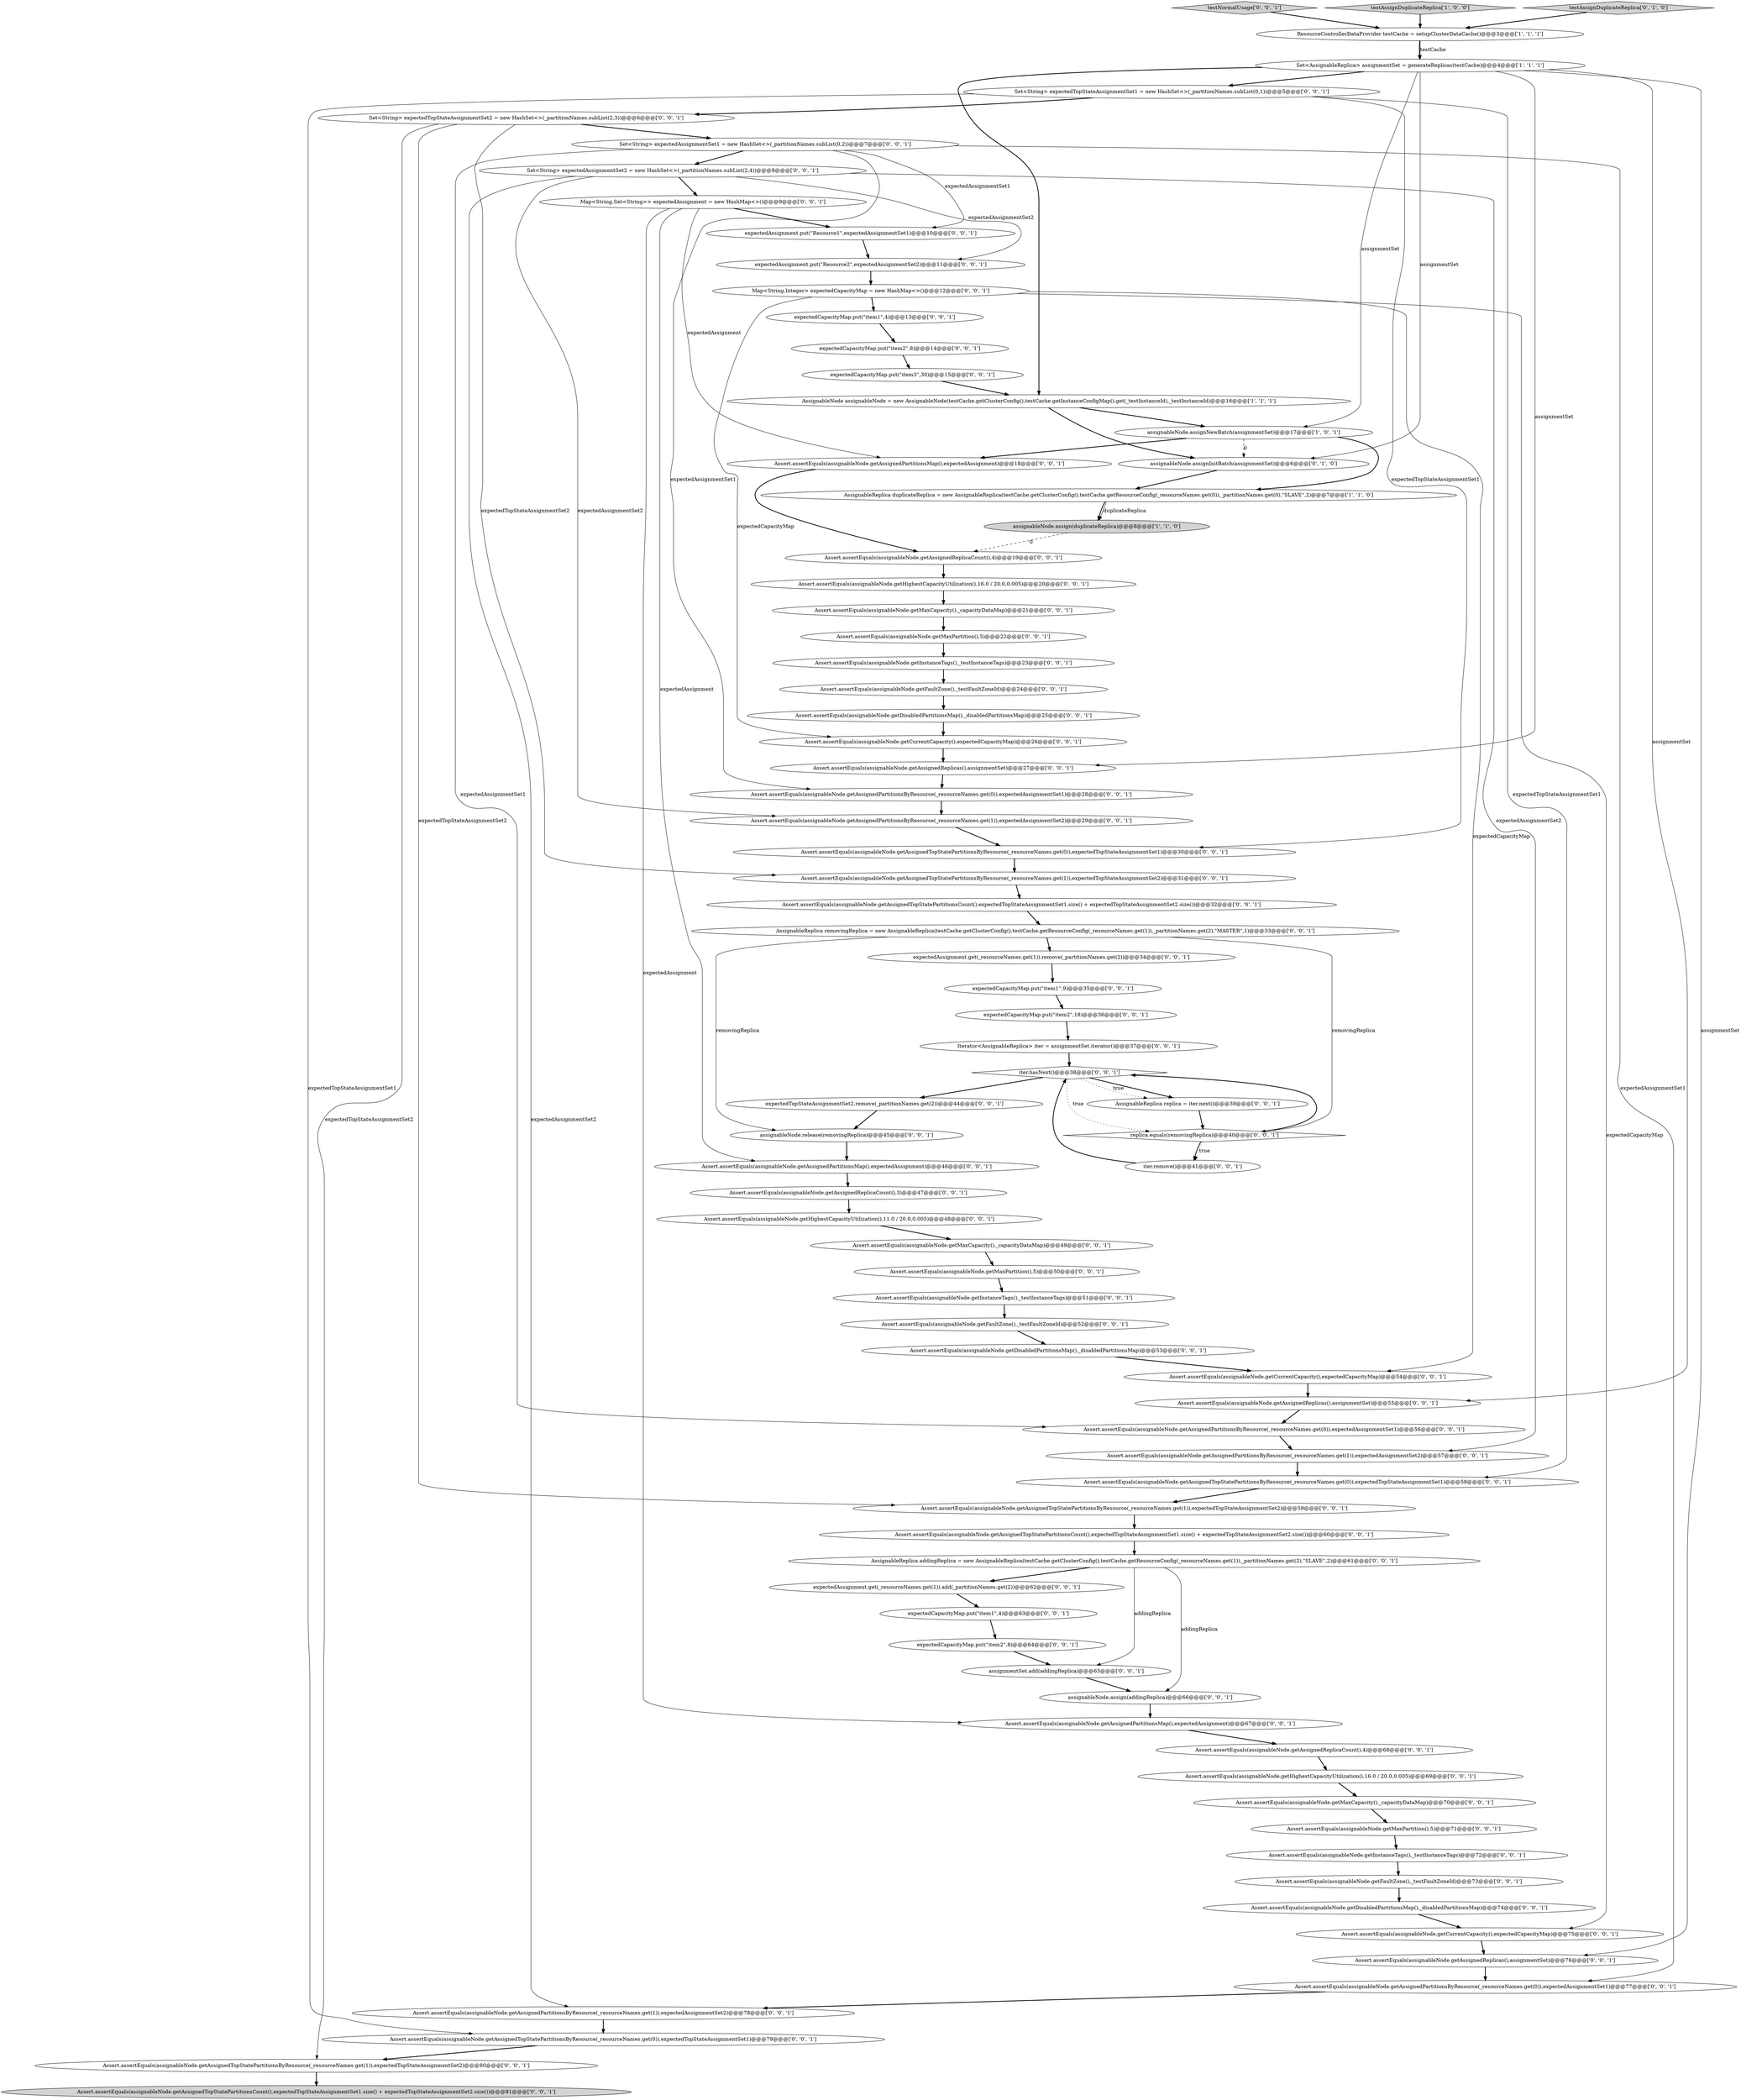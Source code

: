 digraph {
41 [style = filled, label = "assignmentSet.add(addingReplica)@@@65@@@['0', '0', '1']", fillcolor = white, shape = ellipse image = "AAA0AAABBB3BBB"];
17 [style = filled, label = "Map<String,Set<String>> expectedAssignment = new HashMap<>()@@@9@@@['0', '0', '1']", fillcolor = white, shape = ellipse image = "AAA0AAABBB3BBB"];
59 [style = filled, label = "Assert.assertEquals(assignableNode.getAssignedReplicas(),assignmentSet)@@@76@@@['0', '0', '1']", fillcolor = white, shape = ellipse image = "AAA0AAABBB3BBB"];
23 [style = filled, label = "Assert.assertEquals(assignableNode.getMaxCapacity(),_capacityDataMap)@@@70@@@['0', '0', '1']", fillcolor = white, shape = ellipse image = "AAA0AAABBB3BBB"];
78 [style = filled, label = "Assert.assertEquals(assignableNode.getMaxCapacity(),_capacityDataMap)@@@49@@@['0', '0', '1']", fillcolor = white, shape = ellipse image = "AAA0AAABBB3BBB"];
73 [style = filled, label = "assignableNode.release(removingReplica)@@@45@@@['0', '0', '1']", fillcolor = white, shape = ellipse image = "AAA0AAABBB3BBB"];
81 [style = filled, label = "testNormalUsage['0', '0', '1']", fillcolor = lightgray, shape = diamond image = "AAA0AAABBB3BBB"];
82 [style = filled, label = "Assert.assertEquals(assignableNode.getAssignedTopStatePartitionsByResource(_resourceNames.get(1)),expectedTopStateAssignmentSet2)@@@31@@@['0', '0', '1']", fillcolor = white, shape = ellipse image = "AAA0AAABBB3BBB"];
37 [style = filled, label = "Assert.assertEquals(assignableNode.getAssignedTopStatePartitionsCount(),expectedTopStateAssignmentSet1.size() + expectedTopStateAssignmentSet2.size())@@@60@@@['0', '0', '1']", fillcolor = white, shape = ellipse image = "AAA0AAABBB3BBB"];
40 [style = filled, label = "Assert.assertEquals(assignableNode.getAssignedPartitionsByResource(_resourceNames.get(1)),expectedAssignmentSet2)@@@78@@@['0', '0', '1']", fillcolor = white, shape = ellipse image = "AAA0AAABBB3BBB"];
65 [style = filled, label = "Assert.assertEquals(assignableNode.getHighestCapacityUtilization(),11.0 / 20.0,0.005)@@@48@@@['0', '0', '1']", fillcolor = white, shape = ellipse image = "AAA0AAABBB3BBB"];
68 [style = filled, label = "expectedAssignment.get(_resourceNames.get(1)).remove(_partitionNames.get(2))@@@34@@@['0', '0', '1']", fillcolor = white, shape = ellipse image = "AAA0AAABBB3BBB"];
31 [style = filled, label = "expectedCapacityMap.put(\"item3\",30)@@@15@@@['0', '0', '1']", fillcolor = white, shape = ellipse image = "AAA0AAABBB3BBB"];
53 [style = filled, label = "Set<String> expectedTopStateAssignmentSet1 = new HashSet<>(_partitionNames.subList(0,1))@@@5@@@['0', '0', '1']", fillcolor = white, shape = ellipse image = "AAA0AAABBB3BBB"];
79 [style = filled, label = "Assert.assertEquals(assignableNode.getDisabledPartitionsMap(),_disabledPartitionsMap)@@@74@@@['0', '0', '1']", fillcolor = white, shape = ellipse image = "AAA0AAABBB3BBB"];
61 [style = filled, label = "Iterator<AssignableReplica> iter = assignmentSet.iterator()@@@37@@@['0', '0', '1']", fillcolor = white, shape = ellipse image = "AAA0AAABBB3BBB"];
48 [style = filled, label = "expectedTopStateAssignmentSet2.remove(_partitionNames.get(2))@@@44@@@['0', '0', '1']", fillcolor = white, shape = ellipse image = "AAA0AAABBB3BBB"];
75 [style = filled, label = "Assert.assertEquals(assignableNode.getAssignedReplicaCount(),3)@@@47@@@['0', '0', '1']", fillcolor = white, shape = ellipse image = "AAA0AAABBB3BBB"];
58 [style = filled, label = "Assert.assertEquals(assignableNode.getMaxPartition(),5)@@@22@@@['0', '0', '1']", fillcolor = white, shape = ellipse image = "AAA0AAABBB3BBB"];
64 [style = filled, label = "Assert.assertEquals(assignableNode.getMaxPartition(),5)@@@50@@@['0', '0', '1']", fillcolor = white, shape = ellipse image = "AAA0AAABBB3BBB"];
34 [style = filled, label = "Assert.assertEquals(assignableNode.getAssignedReplicaCount(),4)@@@19@@@['0', '0', '1']", fillcolor = white, shape = ellipse image = "AAA0AAABBB3BBB"];
1 [style = filled, label = "Set<AssignableReplica> assignmentSet = generateReplicas(testCache)@@@4@@@['1', '1', '1']", fillcolor = white, shape = ellipse image = "AAA0AAABBB1BBB"];
38 [style = filled, label = "Assert.assertEquals(assignableNode.getAssignedPartitionsByResource(_resourceNames.get(1)),expectedAssignmentSet2)@@@29@@@['0', '0', '1']", fillcolor = white, shape = ellipse image = "AAA0AAABBB3BBB"];
51 [style = filled, label = "Assert.assertEquals(assignableNode.getAssignedReplicas(),assignmentSet)@@@27@@@['0', '0', '1']", fillcolor = white, shape = ellipse image = "AAA0AAABBB3BBB"];
11 [style = filled, label = "Assert.assertEquals(assignableNode.getCurrentCapacity(),expectedCapacityMap)@@@54@@@['0', '0', '1']", fillcolor = white, shape = ellipse image = "AAA0AAABBB3BBB"];
57 [style = filled, label = "Assert.assertEquals(assignableNode.getAssignedReplicas(),assignmentSet)@@@55@@@['0', '0', '1']", fillcolor = white, shape = ellipse image = "AAA0AAABBB3BBB"];
18 [style = filled, label = "Map<String,Integer> expectedCapacityMap = new HashMap<>()@@@12@@@['0', '0', '1']", fillcolor = white, shape = ellipse image = "AAA0AAABBB3BBB"];
54 [style = filled, label = "Assert.assertEquals(assignableNode.getAssignedPartitionsByResource(_resourceNames.get(1)),expectedAssignmentSet2)@@@57@@@['0', '0', '1']", fillcolor = white, shape = ellipse image = "AAA0AAABBB3BBB"];
4 [style = filled, label = "assignableNode.assignNewBatch(assignmentSet)@@@17@@@['1', '0', '1']", fillcolor = white, shape = ellipse image = "AAA0AAABBB1BBB"];
25 [style = filled, label = "Assert.assertEquals(assignableNode.getFaultZone(),_testFaultZoneId)@@@52@@@['0', '0', '1']", fillcolor = white, shape = ellipse image = "AAA0AAABBB3BBB"];
6 [style = filled, label = "assignableNode.assign(duplicateReplica)@@@8@@@['1', '1', '0']", fillcolor = lightgray, shape = ellipse image = "AAA0AAABBB1BBB"];
76 [style = filled, label = "Assert.assertEquals(assignableNode.getAssignedTopStatePartitionsByResource(_resourceNames.get(1)),expectedTopStateAssignmentSet2)@@@59@@@['0', '0', '1']", fillcolor = white, shape = ellipse image = "AAA0AAABBB3BBB"];
20 [style = filled, label = "Assert.assertEquals(assignableNode.getAssignedPartitionsByResource(_resourceNames.get(0)),expectedAssignmentSet1)@@@28@@@['0', '0', '1']", fillcolor = white, shape = ellipse image = "AAA0AAABBB3BBB"];
63 [style = filled, label = "Assert.assertEquals(assignableNode.getMaxCapacity(),_capacityDataMap)@@@21@@@['0', '0', '1']", fillcolor = white, shape = ellipse image = "AAA0AAABBB3BBB"];
62 [style = filled, label = "expectedAssignment.put(\"Resource2\",expectedAssignmentSet2)@@@11@@@['0', '0', '1']", fillcolor = white, shape = ellipse image = "AAA0AAABBB3BBB"];
35 [style = filled, label = "Assert.assertEquals(assignableNode.getCurrentCapacity(),expectedCapacityMap)@@@75@@@['0', '0', '1']", fillcolor = white, shape = ellipse image = "AAA0AAABBB3BBB"];
5 [style = filled, label = "AssignableNode assignableNode = new AssignableNode(testCache.getClusterConfig(),testCache.getInstanceConfigMap().get(_testInstanceId),_testInstanceId)@@@16@@@['1', '1', '1']", fillcolor = white, shape = ellipse image = "AAA0AAABBB1BBB"];
3 [style = filled, label = "AssignableReplica duplicateReplica = new AssignableReplica(testCache.getClusterConfig(),testCache.getResourceConfig(_resourceNames.get(0)),_partitionNames.get(0),\"SLAVE\",2)@@@7@@@['1', '1', '0']", fillcolor = white, shape = ellipse image = "AAA0AAABBB1BBB"];
9 [style = filled, label = "Assert.assertEquals(assignableNode.getAssignedTopStatePartitionsByResource(_resourceNames.get(0)),expectedTopStateAssignmentSet1)@@@30@@@['0', '0', '1']", fillcolor = white, shape = ellipse image = "AAA0AAABBB3BBB"];
13 [style = filled, label = "Assert.assertEquals(assignableNode.getDisabledPartitionsMap(),_disabledPartitionsMap)@@@53@@@['0', '0', '1']", fillcolor = white, shape = ellipse image = "AAA0AAABBB3BBB"];
16 [style = filled, label = "Assert.assertEquals(assignableNode.getAssignedTopStatePartitionsCount(),expectedTopStateAssignmentSet1.size() + expectedTopStateAssignmentSet2.size())@@@81@@@['0', '0', '1']", fillcolor = lightgray, shape = ellipse image = "AAA0AAABBB3BBB"];
15 [style = filled, label = "Assert.assertEquals(assignableNode.getInstanceTags(),_testInstanceTags)@@@72@@@['0', '0', '1']", fillcolor = white, shape = ellipse image = "AAA0AAABBB3BBB"];
45 [style = filled, label = "Assert.assertEquals(assignableNode.getHighestCapacityUtilization(),16.0 / 20.0,0.005)@@@69@@@['0', '0', '1']", fillcolor = white, shape = ellipse image = "AAA0AAABBB3BBB"];
46 [style = filled, label = "Assert.assertEquals(assignableNode.getInstanceTags(),_testInstanceTags)@@@23@@@['0', '0', '1']", fillcolor = white, shape = ellipse image = "AAA0AAABBB3BBB"];
50 [style = filled, label = "Assert.assertEquals(assignableNode.getAssignedReplicaCount(),4)@@@68@@@['0', '0', '1']", fillcolor = white, shape = ellipse image = "AAA0AAABBB3BBB"];
69 [style = filled, label = "replica.equals(removingReplica)@@@40@@@['0', '0', '1']", fillcolor = white, shape = diamond image = "AAA0AAABBB3BBB"];
44 [style = filled, label = "Set<String> expectedTopStateAssignmentSet2 = new HashSet<>(_partitionNames.subList(2,3))@@@6@@@['0', '0', '1']", fillcolor = white, shape = ellipse image = "AAA0AAABBB3BBB"];
24 [style = filled, label = "Assert.assertEquals(assignableNode.getAssignedPartitionsMap(),expectedAssignment)@@@67@@@['0', '0', '1']", fillcolor = white, shape = ellipse image = "AAA0AAABBB3BBB"];
74 [style = filled, label = "AssignableReplica addingReplica = new AssignableReplica(testCache.getClusterConfig(),testCache.getResourceConfig(_resourceNames.get(1)),_partitionNames.get(2),\"SLAVE\",2)@@@61@@@['0', '0', '1']", fillcolor = white, shape = ellipse image = "AAA0AAABBB3BBB"];
19 [style = filled, label = "Assert.assertEquals(assignableNode.getCurrentCapacity(),expectedCapacityMap)@@@26@@@['0', '0', '1']", fillcolor = white, shape = ellipse image = "AAA0AAABBB3BBB"];
8 [style = filled, label = "assignableNode.assignInitBatch(assignmentSet)@@@6@@@['0', '1', '0']", fillcolor = white, shape = ellipse image = "AAA1AAABBB2BBB"];
28 [style = filled, label = "Assert.assertEquals(assignableNode.getAssignedPartitionsByResource(_resourceNames.get(0)),expectedAssignmentSet1)@@@77@@@['0', '0', '1']", fillcolor = white, shape = ellipse image = "AAA0AAABBB3BBB"];
70 [style = filled, label = "Assert.assertEquals(assignableNode.getMaxPartition(),5)@@@71@@@['0', '0', '1']", fillcolor = white, shape = ellipse image = "AAA0AAABBB3BBB"];
22 [style = filled, label = "expectedCapacityMap.put(\"item1\",4)@@@13@@@['0', '0', '1']", fillcolor = white, shape = ellipse image = "AAA0AAABBB3BBB"];
27 [style = filled, label = "Set<String> expectedAssignmentSet1 = new HashSet<>(_partitionNames.subList(0,2))@@@7@@@['0', '0', '1']", fillcolor = white, shape = ellipse image = "AAA0AAABBB3BBB"];
36 [style = filled, label = "iter.hasNext()@@@38@@@['0', '0', '1']", fillcolor = white, shape = diamond image = "AAA0AAABBB3BBB"];
2 [style = filled, label = "testAssignDuplicateReplica['1', '0', '0']", fillcolor = lightgray, shape = diamond image = "AAA0AAABBB1BBB"];
71 [style = filled, label = "Assert.assertEquals(assignableNode.getAssignedTopStatePartitionsByResource(_resourceNames.get(0)),expectedTopStateAssignmentSet1)@@@79@@@['0', '0', '1']", fillcolor = white, shape = ellipse image = "AAA0AAABBB3BBB"];
26 [style = filled, label = "AssignableReplica removingReplica = new AssignableReplica(testCache.getClusterConfig(),testCache.getResourceConfig(_resourceNames.get(1)),_partitionNames.get(2),\"MASTER\",1)@@@33@@@['0', '0', '1']", fillcolor = white, shape = ellipse image = "AAA0AAABBB3BBB"];
32 [style = filled, label = "AssignableReplica replica = iter.next()@@@39@@@['0', '0', '1']", fillcolor = white, shape = ellipse image = "AAA0AAABBB3BBB"];
52 [style = filled, label = "expectedCapacityMap.put(\"item2\",18)@@@36@@@['0', '0', '1']", fillcolor = white, shape = ellipse image = "AAA0AAABBB3BBB"];
7 [style = filled, label = "testAssignDuplicateReplica['0', '1', '0']", fillcolor = lightgray, shape = diamond image = "AAA0AAABBB2BBB"];
60 [style = filled, label = "Assert.assertEquals(assignableNode.getDisabledPartitionsMap(),_disabledPartitionsMap)@@@25@@@['0', '0', '1']", fillcolor = white, shape = ellipse image = "AAA0AAABBB3BBB"];
56 [style = filled, label = "Assert.assertEquals(assignableNode.getAssignedPartitionsMap(),expectedAssignment)@@@46@@@['0', '0', '1']", fillcolor = white, shape = ellipse image = "AAA0AAABBB3BBB"];
42 [style = filled, label = "Assert.assertEquals(assignableNode.getAssignedTopStatePartitionsCount(),expectedTopStateAssignmentSet1.size() + expectedTopStateAssignmentSet2.size())@@@32@@@['0', '0', '1']", fillcolor = white, shape = ellipse image = "AAA0AAABBB3BBB"];
55 [style = filled, label = "Assert.assertEquals(assignableNode.getAssignedTopStatePartitionsByResource(_resourceNames.get(0)),expectedTopStateAssignmentSet1)@@@58@@@['0', '0', '1']", fillcolor = white, shape = ellipse image = "AAA0AAABBB3BBB"];
80 [style = filled, label = "expectedCapacityMap.put(\"item2\",8)@@@64@@@['0', '0', '1']", fillcolor = white, shape = ellipse image = "AAA0AAABBB3BBB"];
72 [style = filled, label = "Set<String> expectedAssignmentSet2 = new HashSet<>(_partitionNames.subList(2,4))@@@8@@@['0', '0', '1']", fillcolor = white, shape = ellipse image = "AAA0AAABBB3BBB"];
12 [style = filled, label = "assignableNode.assign(addingReplica)@@@66@@@['0', '0', '1']", fillcolor = white, shape = ellipse image = "AAA0AAABBB3BBB"];
0 [style = filled, label = "ResourceControllerDataProvider testCache = setupClusterDataCache()@@@3@@@['1', '1', '1']", fillcolor = white, shape = ellipse image = "AAA0AAABBB1BBB"];
43 [style = filled, label = "expectedAssignment.put(\"Resource1\",expectedAssignmentSet1)@@@10@@@['0', '0', '1']", fillcolor = white, shape = ellipse image = "AAA0AAABBB3BBB"];
29 [style = filled, label = "Assert.assertEquals(assignableNode.getFaultZone(),_testFaultZoneId)@@@24@@@['0', '0', '1']", fillcolor = white, shape = ellipse image = "AAA0AAABBB3BBB"];
39 [style = filled, label = "Assert.assertEquals(assignableNode.getAssignedTopStatePartitionsByResource(_resourceNames.get(1)),expectedTopStateAssignmentSet2)@@@80@@@['0', '0', '1']", fillcolor = white, shape = ellipse image = "AAA0AAABBB3BBB"];
67 [style = filled, label = "expectedCapacityMap.put(\"item2\",8)@@@14@@@['0', '0', '1']", fillcolor = white, shape = ellipse image = "AAA0AAABBB3BBB"];
77 [style = filled, label = "iter.remove()@@@41@@@['0', '0', '1']", fillcolor = white, shape = ellipse image = "AAA0AAABBB3BBB"];
10 [style = filled, label = "Assert.assertEquals(assignableNode.getHighestCapacityUtilization(),16.0 / 20.0,0.005)@@@20@@@['0', '0', '1']", fillcolor = white, shape = ellipse image = "AAA0AAABBB3BBB"];
49 [style = filled, label = "expectedAssignment.get(_resourceNames.get(1)).add(_partitionNames.get(2))@@@62@@@['0', '0', '1']", fillcolor = white, shape = ellipse image = "AAA0AAABBB3BBB"];
21 [style = filled, label = "Assert.assertEquals(assignableNode.getAssignedPartitionsMap(),expectedAssignment)@@@18@@@['0', '0', '1']", fillcolor = white, shape = ellipse image = "AAA0AAABBB3BBB"];
14 [style = filled, label = "Assert.assertEquals(assignableNode.getAssignedPartitionsByResource(_resourceNames.get(0)),expectedAssignmentSet1)@@@56@@@['0', '0', '1']", fillcolor = white, shape = ellipse image = "AAA0AAABBB3BBB"];
66 [style = filled, label = "expectedCapacityMap.put(\"item1\",9)@@@35@@@['0', '0', '1']", fillcolor = white, shape = ellipse image = "AAA0AAABBB3BBB"];
30 [style = filled, label = "Assert.assertEquals(assignableNode.getInstanceTags(),_testInstanceTags)@@@51@@@['0', '0', '1']", fillcolor = white, shape = ellipse image = "AAA0AAABBB3BBB"];
33 [style = filled, label = "Assert.assertEquals(assignableNode.getFaultZone(),_testFaultZoneId)@@@73@@@['0', '0', '1']", fillcolor = white, shape = ellipse image = "AAA0AAABBB3BBB"];
47 [style = filled, label = "expectedCapacityMap.put(\"item1\",4)@@@63@@@['0', '0', '1']", fillcolor = white, shape = ellipse image = "AAA0AAABBB3BBB"];
40->71 [style = bold, label=""];
37->74 [style = bold, label=""];
1->53 [style = bold, label=""];
10->63 [style = bold, label=""];
15->33 [style = bold, label=""];
74->49 [style = bold, label=""];
67->31 [style = bold, label=""];
18->19 [style = solid, label="expectedCapacityMap"];
1->59 [style = solid, label="assignmentSet"];
53->44 [style = bold, label=""];
12->24 [style = bold, label=""];
11->57 [style = bold, label=""];
3->6 [style = bold, label=""];
76->37 [style = bold, label=""];
17->56 [style = solid, label="expectedAssignment"];
1->51 [style = solid, label="assignmentSet"];
64->30 [style = bold, label=""];
13->11 [style = bold, label=""];
72->38 [style = solid, label="expectedAssignmentSet2"];
34->10 [style = bold, label=""];
73->56 [style = bold, label=""];
68->66 [style = bold, label=""];
7->0 [style = bold, label=""];
25->13 [style = bold, label=""];
49->47 [style = bold, label=""];
6->34 [style = dashed, label="0"];
47->80 [style = bold, label=""];
71->39 [style = bold, label=""];
29->60 [style = bold, label=""];
66->52 [style = bold, label=""];
4->21 [style = bold, label=""];
4->3 [style = bold, label=""];
1->5 [style = bold, label=""];
24->50 [style = bold, label=""];
52->61 [style = bold, label=""];
44->39 [style = solid, label="expectedTopStateAssignmentSet2"];
79->35 [style = bold, label=""];
44->82 [style = solid, label="expectedTopStateAssignmentSet2"];
39->16 [style = bold, label=""];
70->15 [style = bold, label=""];
57->14 [style = bold, label=""];
27->43 [style = solid, label="expectedAssignmentSet1"];
72->40 [style = solid, label="expectedAssignmentSet2"];
8->3 [style = bold, label=""];
38->9 [style = bold, label=""];
1->4 [style = solid, label="assignmentSet"];
65->78 [style = bold, label=""];
44->27 [style = bold, label=""];
72->62 [style = solid, label="expectedAssignmentSet2"];
33->79 [style = bold, label=""];
31->5 [style = bold, label=""];
21->34 [style = bold, label=""];
69->77 [style = bold, label=""];
45->23 [style = bold, label=""];
61->36 [style = bold, label=""];
42->26 [style = bold, label=""];
23->70 [style = bold, label=""];
69->77 [style = dotted, label="true"];
77->36 [style = bold, label=""];
19->51 [style = bold, label=""];
22->67 [style = bold, label=""];
5->8 [style = bold, label=""];
82->42 [style = bold, label=""];
17->21 [style = solid, label="expectedAssignment"];
18->11 [style = solid, label="expectedCapacityMap"];
14->54 [style = bold, label=""];
18->22 [style = bold, label=""];
62->18 [style = bold, label=""];
9->82 [style = bold, label=""];
72->17 [style = bold, label=""];
36->69 [style = dotted, label="true"];
5->4 [style = bold, label=""];
46->29 [style = bold, label=""];
18->35 [style = solid, label="expectedCapacityMap"];
44->76 [style = solid, label="expectedTopStateAssignmentSet2"];
4->8 [style = dashed, label="0"];
36->32 [style = bold, label=""];
2->0 [style = bold, label=""];
51->20 [style = bold, label=""];
50->45 [style = bold, label=""];
59->28 [style = bold, label=""];
36->48 [style = bold, label=""];
63->58 [style = bold, label=""];
81->0 [style = bold, label=""];
48->73 [style = bold, label=""];
27->14 [style = solid, label="expectedAssignmentSet1"];
53->55 [style = solid, label="expectedTopStateAssignmentSet1"];
26->73 [style = solid, label="removingReplica"];
74->12 [style = solid, label="addingReplica"];
80->41 [style = bold, label=""];
53->9 [style = solid, label="expectedTopStateAssignmentSet1"];
54->55 [style = bold, label=""];
53->71 [style = solid, label="expectedTopStateAssignmentSet1"];
75->65 [style = bold, label=""];
27->72 [style = bold, label=""];
27->28 [style = solid, label="expectedAssignmentSet1"];
78->64 [style = bold, label=""];
17->43 [style = bold, label=""];
36->32 [style = dotted, label="true"];
74->41 [style = solid, label="addingReplica"];
30->25 [style = bold, label=""];
41->12 [style = bold, label=""];
0->1 [style = bold, label=""];
58->46 [style = bold, label=""];
1->8 [style = solid, label="assignmentSet"];
35->59 [style = bold, label=""];
55->76 [style = bold, label=""];
0->1 [style = solid, label="testCache"];
69->36 [style = bold, label=""];
20->38 [style = bold, label=""];
43->62 [style = bold, label=""];
27->20 [style = solid, label="expectedAssignmentSet1"];
56->75 [style = bold, label=""];
72->54 [style = solid, label="expectedAssignmentSet2"];
17->24 [style = solid, label="expectedAssignment"];
32->69 [style = bold, label=""];
60->19 [style = bold, label=""];
1->57 [style = solid, label="assignmentSet"];
28->40 [style = bold, label=""];
3->6 [style = solid, label="duplicateReplica"];
26->68 [style = bold, label=""];
26->69 [style = solid, label="removingReplica"];
}
